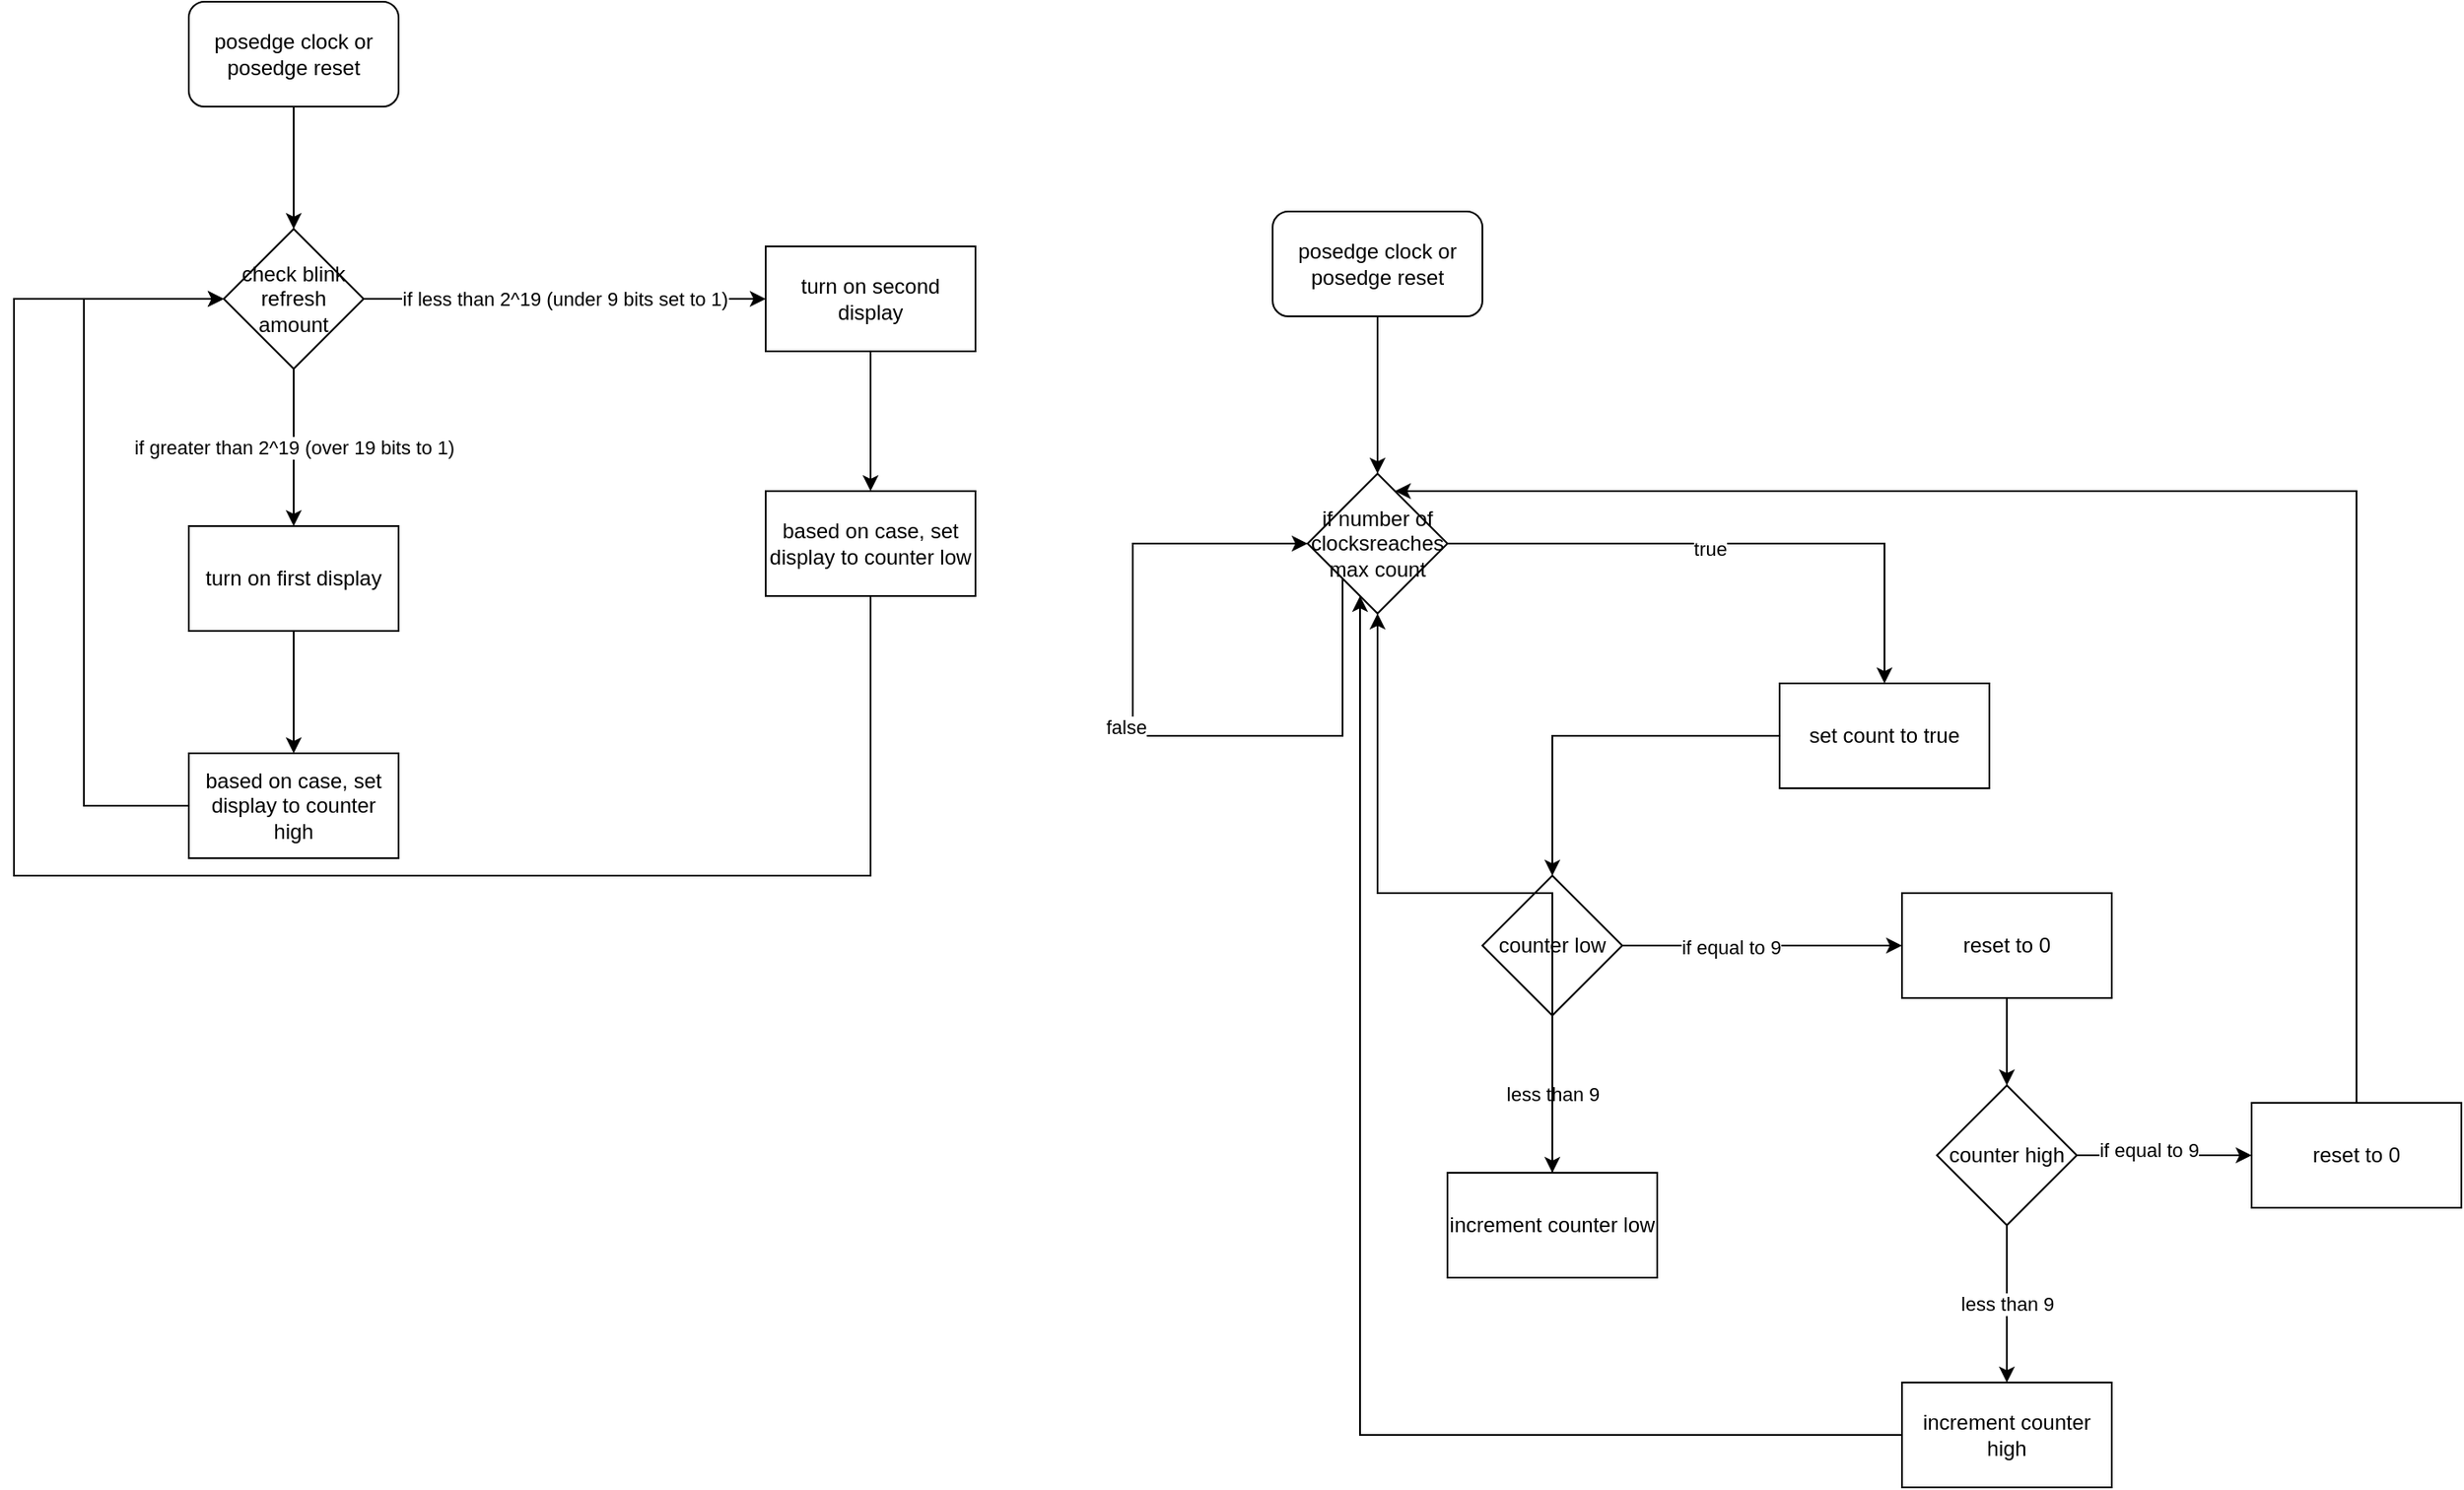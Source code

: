 <mxfile version="14.8.5" type="device"><diagram id="lIDedtToFmOAwGBIJXDA" name="main"><mxGraphModel dx="2728" dy="885" grid="1" gridSize="10" guides="1" tooltips="1" connect="1" arrows="1" fold="1" page="1" pageScale="1" pageWidth="850" pageHeight="1100" math="0" shadow="0"><root><mxCell id="0"/><mxCell id="1" parent="0"/><mxCell id="qJnChp7kelouzgZ3R4rk-4" style="edgeStyle=orthogonalEdgeStyle;rounded=0;orthogonalLoop=1;jettySize=auto;html=1;" edge="1" parent="1" source="qJnChp7kelouzgZ3R4rk-1" target="qJnChp7kelouzgZ3R4rk-2"><mxGeometry relative="1" as="geometry"/></mxCell><mxCell id="qJnChp7kelouzgZ3R4rk-1" value="posedge clock or posedge reset" style="rounded=1;whiteSpace=wrap;html=1;" vertex="1" parent="1"><mxGeometry x="280" y="300" width="120" height="60" as="geometry"/></mxCell><mxCell id="qJnChp7kelouzgZ3R4rk-5" style="edgeStyle=orthogonalEdgeStyle;rounded=0;orthogonalLoop=1;jettySize=auto;html=1;" edge="1" parent="1" source="qJnChp7kelouzgZ3R4rk-2" target="qJnChp7kelouzgZ3R4rk-3"><mxGeometry relative="1" as="geometry"/></mxCell><mxCell id="qJnChp7kelouzgZ3R4rk-6" value="true" style="edgeLabel;html=1;align=center;verticalAlign=middle;resizable=0;points=[];" vertex="1" connectable="0" parent="qJnChp7kelouzgZ3R4rk-5"><mxGeometry x="-0.095" y="-3" relative="1" as="geometry"><mxPoint as="offset"/></mxGeometry></mxCell><mxCell id="qJnChp7kelouzgZ3R4rk-2" value="if number of clocksreaches max count" style="rhombus;whiteSpace=wrap;html=1;" vertex="1" parent="1"><mxGeometry x="300" y="450" width="80" height="80" as="geometry"/></mxCell><mxCell id="qJnChp7kelouzgZ3R4rk-11" style="edgeStyle=orthogonalEdgeStyle;rounded=0;orthogonalLoop=1;jettySize=auto;html=1;" edge="1" parent="1" source="qJnChp7kelouzgZ3R4rk-3" target="qJnChp7kelouzgZ3R4rk-10"><mxGeometry relative="1" as="geometry"/></mxCell><mxCell id="qJnChp7kelouzgZ3R4rk-3" value="set count to true" style="rounded=0;whiteSpace=wrap;html=1;" vertex="1" parent="1"><mxGeometry x="570" y="570" width="120" height="60" as="geometry"/></mxCell><mxCell id="qJnChp7kelouzgZ3R4rk-7" style="edgeStyle=orthogonalEdgeStyle;rounded=0;orthogonalLoop=1;jettySize=auto;html=1;entryX=0;entryY=0.5;entryDx=0;entryDy=0;" edge="1" parent="1" source="qJnChp7kelouzgZ3R4rk-2" target="qJnChp7kelouzgZ3R4rk-2"><mxGeometry relative="1" as="geometry"><Array as="points"><mxPoint x="320" y="600"/><mxPoint x="200" y="600"/><mxPoint x="200" y="490"/></Array></mxGeometry></mxCell><mxCell id="qJnChp7kelouzgZ3R4rk-9" value="false" style="edgeLabel;html=1;align=center;verticalAlign=middle;resizable=0;points=[];" vertex="1" connectable="0" parent="qJnChp7kelouzgZ3R4rk-7"><mxGeometry x="0.025" y="4" relative="1" as="geometry"><mxPoint as="offset"/></mxGeometry></mxCell><mxCell id="qJnChp7kelouzgZ3R4rk-13" value="" style="edgeStyle=orthogonalEdgeStyle;rounded=0;orthogonalLoop=1;jettySize=auto;html=1;" edge="1" parent="1" source="qJnChp7kelouzgZ3R4rk-10" target="qJnChp7kelouzgZ3R4rk-12"><mxGeometry relative="1" as="geometry"/></mxCell><mxCell id="qJnChp7kelouzgZ3R4rk-14" value="if equal to 9" style="edgeLabel;html=1;align=center;verticalAlign=middle;resizable=0;points=[];" vertex="1" connectable="0" parent="qJnChp7kelouzgZ3R4rk-13"><mxGeometry x="-0.233" y="-1" relative="1" as="geometry"><mxPoint as="offset"/></mxGeometry></mxCell><mxCell id="qJnChp7kelouzgZ3R4rk-23" value="less than 9" style="edgeStyle=orthogonalEdgeStyle;rounded=0;orthogonalLoop=1;jettySize=auto;html=1;" edge="1" parent="1" source="qJnChp7kelouzgZ3R4rk-10" target="qJnChp7kelouzgZ3R4rk-22"><mxGeometry relative="1" as="geometry"/></mxCell><mxCell id="qJnChp7kelouzgZ3R4rk-10" value="counter low" style="rhombus;whiteSpace=wrap;html=1;" vertex="1" parent="1"><mxGeometry x="400" y="680" width="80" height="80" as="geometry"/></mxCell><mxCell id="qJnChp7kelouzgZ3R4rk-16" style="edgeStyle=orthogonalEdgeStyle;rounded=0;orthogonalLoop=1;jettySize=auto;html=1;" edge="1" parent="1" source="qJnChp7kelouzgZ3R4rk-12" target="qJnChp7kelouzgZ3R4rk-15"><mxGeometry relative="1" as="geometry"/></mxCell><mxCell id="qJnChp7kelouzgZ3R4rk-12" value="reset to 0" style="whiteSpace=wrap;html=1;" vertex="1" parent="1"><mxGeometry x="640" y="690" width="120" height="60" as="geometry"/></mxCell><mxCell id="qJnChp7kelouzgZ3R4rk-18" value="" style="edgeStyle=orthogonalEdgeStyle;rounded=0;orthogonalLoop=1;jettySize=auto;html=1;" edge="1" parent="1" source="qJnChp7kelouzgZ3R4rk-15" target="qJnChp7kelouzgZ3R4rk-17"><mxGeometry relative="1" as="geometry"/></mxCell><mxCell id="qJnChp7kelouzgZ3R4rk-19" value="if equal to 9" style="edgeLabel;html=1;align=center;verticalAlign=middle;resizable=0;points=[];" vertex="1" connectable="0" parent="qJnChp7kelouzgZ3R4rk-18"><mxGeometry x="-0.193" y="3" relative="1" as="geometry"><mxPoint as="offset"/></mxGeometry></mxCell><mxCell id="qJnChp7kelouzgZ3R4rk-25" value="less than 9" style="edgeStyle=orthogonalEdgeStyle;rounded=0;orthogonalLoop=1;jettySize=auto;html=1;" edge="1" parent="1" source="qJnChp7kelouzgZ3R4rk-15" target="qJnChp7kelouzgZ3R4rk-24"><mxGeometry relative="1" as="geometry"/></mxCell><mxCell id="qJnChp7kelouzgZ3R4rk-15" value="counter high" style="rhombus;whiteSpace=wrap;html=1;" vertex="1" parent="1"><mxGeometry x="660" y="800" width="80" height="80" as="geometry"/></mxCell><mxCell id="qJnChp7kelouzgZ3R4rk-28" style="edgeStyle=orthogonalEdgeStyle;rounded=0;orthogonalLoop=1;jettySize=auto;html=1;" edge="1" parent="1" source="qJnChp7kelouzgZ3R4rk-17" target="qJnChp7kelouzgZ3R4rk-2"><mxGeometry relative="1" as="geometry"><Array as="points"><mxPoint x="900" y="460"/></Array></mxGeometry></mxCell><mxCell id="qJnChp7kelouzgZ3R4rk-17" value="reset to 0" style="whiteSpace=wrap;html=1;" vertex="1" parent="1"><mxGeometry x="840" y="810" width="120" height="60" as="geometry"/></mxCell><mxCell id="qJnChp7kelouzgZ3R4rk-26" style="edgeStyle=orthogonalEdgeStyle;rounded=0;orthogonalLoop=1;jettySize=auto;html=1;" edge="1" parent="1" source="qJnChp7kelouzgZ3R4rk-22" target="qJnChp7kelouzgZ3R4rk-2"><mxGeometry relative="1" as="geometry"/></mxCell><mxCell id="qJnChp7kelouzgZ3R4rk-22" value="increment counter low" style="whiteSpace=wrap;html=1;" vertex="1" parent="1"><mxGeometry x="380" y="850" width="120" height="60" as="geometry"/></mxCell><mxCell id="qJnChp7kelouzgZ3R4rk-27" style="edgeStyle=orthogonalEdgeStyle;rounded=0;orthogonalLoop=1;jettySize=auto;html=1;" edge="1" parent="1" source="qJnChp7kelouzgZ3R4rk-24" target="qJnChp7kelouzgZ3R4rk-2"><mxGeometry relative="1" as="geometry"><Array as="points"><mxPoint x="330" y="1000"/></Array></mxGeometry></mxCell><mxCell id="qJnChp7kelouzgZ3R4rk-24" value="increment counter high" style="whiteSpace=wrap;html=1;" vertex="1" parent="1"><mxGeometry x="640" y="970" width="120" height="60" as="geometry"/></mxCell><mxCell id="qJnChp7kelouzgZ3R4rk-31" value="if greater than 2^19 (over 19 bits to 1) " style="edgeStyle=orthogonalEdgeStyle;rounded=0;orthogonalLoop=1;jettySize=auto;html=1;" edge="1" parent="1" source="qJnChp7kelouzgZ3R4rk-29" target="qJnChp7kelouzgZ3R4rk-30"><mxGeometry relative="1" as="geometry"/></mxCell><mxCell id="qJnChp7kelouzgZ3R4rk-35" value="&lt;div&gt;if less than 2^19 (under 9 bits set to 1) &lt;br&gt;&lt;/div&gt;" style="edgeStyle=orthogonalEdgeStyle;rounded=0;orthogonalLoop=1;jettySize=auto;html=1;" edge="1" parent="1" source="qJnChp7kelouzgZ3R4rk-29" target="qJnChp7kelouzgZ3R4rk-34"><mxGeometry relative="1" as="geometry"><mxPoint x="-180" y="350" as="targetPoint"/></mxGeometry></mxCell><mxCell id="qJnChp7kelouzgZ3R4rk-29" value="check blink refresh amount" style="rhombus;whiteSpace=wrap;html=1;" vertex="1" parent="1"><mxGeometry x="-320" y="310" width="80" height="80" as="geometry"/></mxCell><mxCell id="qJnChp7kelouzgZ3R4rk-37" style="edgeStyle=orthogonalEdgeStyle;rounded=0;orthogonalLoop=1;jettySize=auto;html=1;" edge="1" parent="1" source="qJnChp7kelouzgZ3R4rk-30" target="qJnChp7kelouzgZ3R4rk-42"><mxGeometry relative="1" as="geometry"><mxPoint x="-280" y="600" as="targetPoint"/></mxGeometry></mxCell><mxCell id="qJnChp7kelouzgZ3R4rk-30" value="turn on first display" style="whiteSpace=wrap;html=1;" vertex="1" parent="1"><mxGeometry x="-340" y="480" width="120" height="60" as="geometry"/></mxCell><mxCell id="qJnChp7kelouzgZ3R4rk-33" style="edgeStyle=orthogonalEdgeStyle;rounded=0;orthogonalLoop=1;jettySize=auto;html=1;" edge="1" parent="1" source="qJnChp7kelouzgZ3R4rk-32" target="qJnChp7kelouzgZ3R4rk-29"><mxGeometry relative="1" as="geometry"/></mxCell><mxCell id="qJnChp7kelouzgZ3R4rk-32" value="posedge clock or posedge reset" style="rounded=1;whiteSpace=wrap;html=1;" vertex="1" parent="1"><mxGeometry x="-340" y="180" width="120" height="60" as="geometry"/></mxCell><mxCell id="qJnChp7kelouzgZ3R4rk-39" style="edgeStyle=orthogonalEdgeStyle;rounded=0;orthogonalLoop=1;jettySize=auto;html=1;" edge="1" parent="1" source="qJnChp7kelouzgZ3R4rk-34" target="qJnChp7kelouzgZ3R4rk-43"><mxGeometry relative="1" as="geometry"><mxPoint x="150" y="500" as="targetPoint"/></mxGeometry></mxCell><mxCell id="qJnChp7kelouzgZ3R4rk-34" value="turn on second display" style="whiteSpace=wrap;html=1;" vertex="1" parent="1"><mxGeometry x="-10" y="320" width="120" height="60" as="geometry"/></mxCell><mxCell id="qJnChp7kelouzgZ3R4rk-44" style="edgeStyle=orthogonalEdgeStyle;rounded=0;orthogonalLoop=1;jettySize=auto;html=1;" edge="1" parent="1" source="qJnChp7kelouzgZ3R4rk-42" target="qJnChp7kelouzgZ3R4rk-29"><mxGeometry relative="1" as="geometry"><Array as="points"><mxPoint x="-400" y="640"/><mxPoint x="-400" y="350"/></Array></mxGeometry></mxCell><mxCell id="qJnChp7kelouzgZ3R4rk-42" value="&lt;div&gt;based on case, set display to counter high&lt;/div&gt;" style="rounded=0;whiteSpace=wrap;html=1;" vertex="1" parent="1"><mxGeometry x="-340" y="610" width="120" height="60" as="geometry"/></mxCell><mxCell id="qJnChp7kelouzgZ3R4rk-45" style="edgeStyle=orthogonalEdgeStyle;rounded=0;orthogonalLoop=1;jettySize=auto;html=1;" edge="1" parent="1" source="qJnChp7kelouzgZ3R4rk-43" target="qJnChp7kelouzgZ3R4rk-29"><mxGeometry relative="1" as="geometry"><Array as="points"><mxPoint x="50" y="680"/><mxPoint x="-440" y="680"/><mxPoint x="-440" y="350"/></Array></mxGeometry></mxCell><mxCell id="qJnChp7kelouzgZ3R4rk-43" value="&lt;div&gt;based on case, set display to counter low&lt;/div&gt;" style="rounded=0;whiteSpace=wrap;html=1;" vertex="1" parent="1"><mxGeometry x="-10" y="460" width="120" height="60" as="geometry"/></mxCell></root></mxGraphModel></diagram></mxfile>